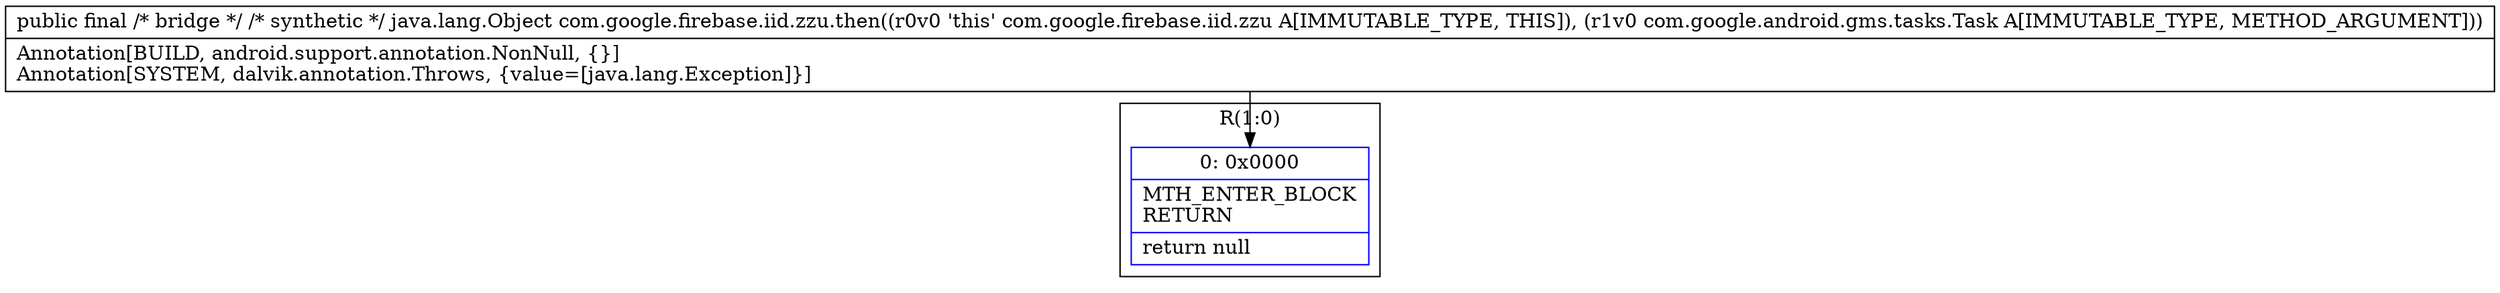 digraph "CFG forcom.google.firebase.iid.zzu.then(Lcom\/google\/android\/gms\/tasks\/Task;)Ljava\/lang\/Object;" {
subgraph cluster_Region_1827078321 {
label = "R(1:0)";
node [shape=record,color=blue];
Node_0 [shape=record,label="{0\:\ 0x0000|MTH_ENTER_BLOCK\lRETURN\l|return null\l}"];
}
MethodNode[shape=record,label="{public final \/* bridge *\/ \/* synthetic *\/ java.lang.Object com.google.firebase.iid.zzu.then((r0v0 'this' com.google.firebase.iid.zzu A[IMMUTABLE_TYPE, THIS]), (r1v0 com.google.android.gms.tasks.Task A[IMMUTABLE_TYPE, METHOD_ARGUMENT]))  | Annotation[BUILD, android.support.annotation.NonNull, \{\}]\lAnnotation[SYSTEM, dalvik.annotation.Throws, \{value=[java.lang.Exception]\}]\l}"];
MethodNode -> Node_0;
}

